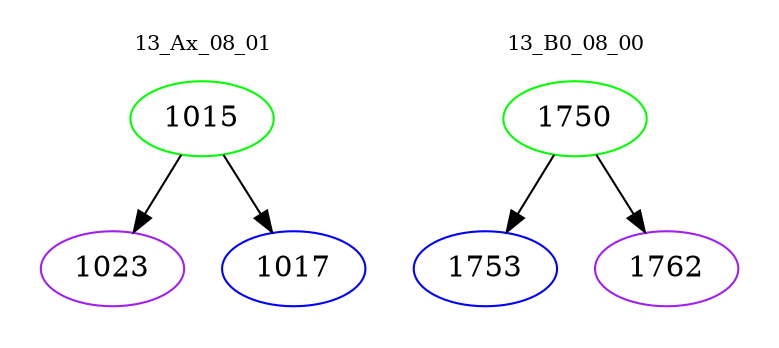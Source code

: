 digraph{
subgraph cluster_0 {
color = white
label = "13_Ax_08_01";
fontsize=10;
T0_1015 [label="1015", color="green"]
T0_1015 -> T0_1023 [color="black"]
T0_1023 [label="1023", color="purple"]
T0_1015 -> T0_1017 [color="black"]
T0_1017 [label="1017", color="blue"]
}
subgraph cluster_1 {
color = white
label = "13_B0_08_00";
fontsize=10;
T1_1750 [label="1750", color="green"]
T1_1750 -> T1_1753 [color="black"]
T1_1753 [label="1753", color="blue"]
T1_1750 -> T1_1762 [color="black"]
T1_1762 [label="1762", color="purple"]
}
}
